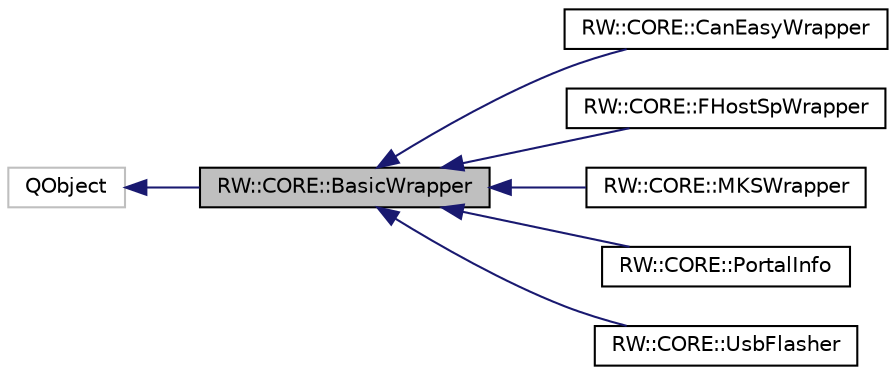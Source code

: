 digraph "RW::CORE::BasicWrapper"
{
  edge [fontname="Helvetica",fontsize="10",labelfontname="Helvetica",labelfontsize="10"];
  node [fontname="Helvetica",fontsize="10",shape=record];
  rankdir="LR";
  Node0 [label="RW::CORE::BasicWrapper",height=0.2,width=0.4,color="black", fillcolor="grey75", style="filled", fontcolor="black"];
  Node1 -> Node0 [dir="back",color="midnightblue",fontsize="10",style="solid",fontname="Helvetica"];
  Node1 [label="QObject",height=0.2,width=0.4,color="grey75", fillcolor="white", style="filled"];
  Node0 -> Node2 [dir="back",color="midnightblue",fontsize="10",style="solid",fontname="Helvetica"];
  Node2 [label="RW::CORE::CanEasyWrapper",height=0.2,width=0.4,color="black", fillcolor="white", style="filled",URL="$class_r_w_1_1_c_o_r_e_1_1_can_easy_wrapper.html"];
  Node0 -> Node3 [dir="back",color="midnightblue",fontsize="10",style="solid",fontname="Helvetica"];
  Node3 [label="RW::CORE::FHostSpWrapper",height=0.2,width=0.4,color="black", fillcolor="white", style="filled",URL="$class_r_w_1_1_c_o_r_e_1_1_f_host_sp_wrapper.html"];
  Node0 -> Node4 [dir="back",color="midnightblue",fontsize="10",style="solid",fontname="Helvetica"];
  Node4 [label="RW::CORE::MKSWrapper",height=0.2,width=0.4,color="black", fillcolor="white", style="filled",URL="$class_r_w_1_1_c_o_r_e_1_1_m_k_s_wrapper.html"];
  Node0 -> Node5 [dir="back",color="midnightblue",fontsize="10",style="solid",fontname="Helvetica"];
  Node5 [label="RW::CORE::PortalInfo",height=0.2,width=0.4,color="black", fillcolor="white", style="filled",URL="$class_r_w_1_1_c_o_r_e_1_1_portal_info.html"];
  Node0 -> Node6 [dir="back",color="midnightblue",fontsize="10",style="solid",fontname="Helvetica"];
  Node6 [label="RW::CORE::UsbFlasher",height=0.2,width=0.4,color="black", fillcolor="white", style="filled",URL="$class_r_w_1_1_c_o_r_e_1_1_usb_flasher.html"];
}
